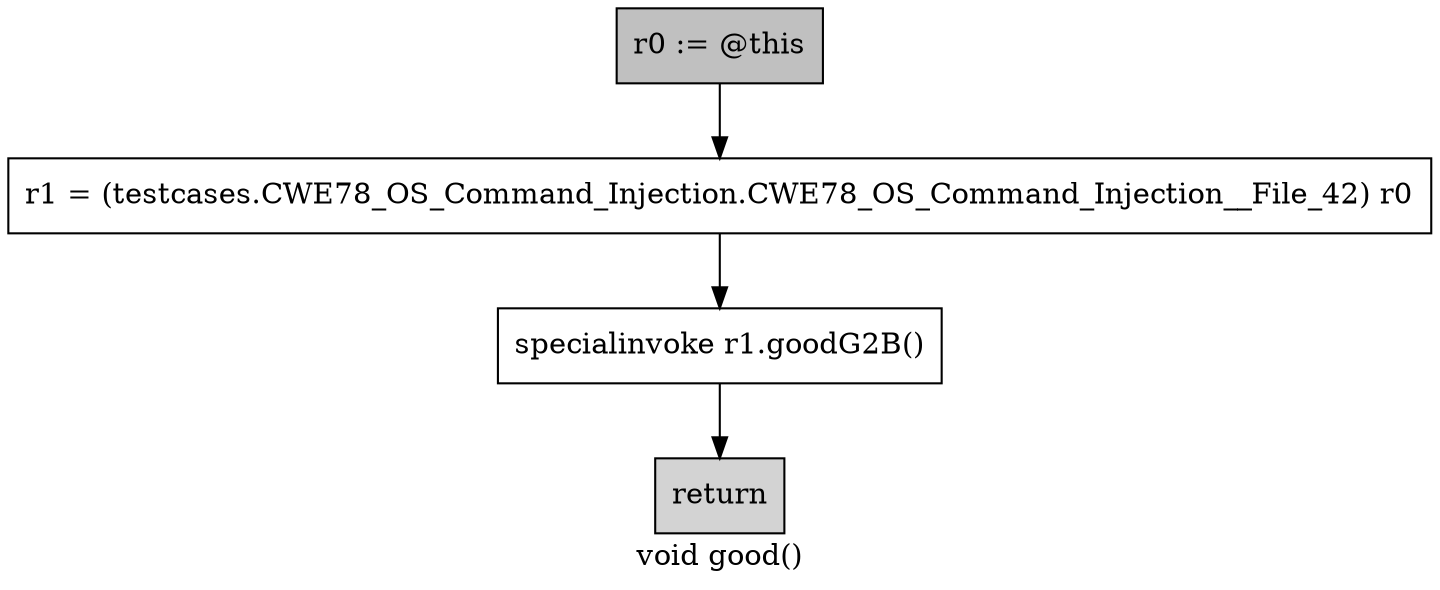 digraph "void good()" {
    label="void good()";
    node [shape=box];
    "0" [style=filled,fillcolor=gray,label="r0 := @this",];
    "1" [label="r1 = (testcases.CWE78_OS_Command_Injection.CWE78_OS_Command_Injection__File_42) r0",];
    "0"->"1";
    "2" [label="specialinvoke r1.goodG2B()",];
    "1"->"2";
    "3" [style=filled,fillcolor=lightgray,label="return",];
    "2"->"3";
}
